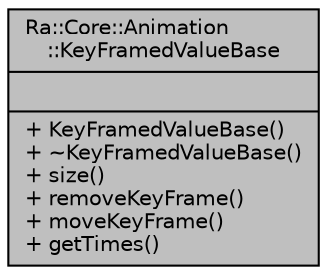 digraph "Ra::Core::Animation::KeyFramedValueBase"
{
 // INTERACTIVE_SVG=YES
 // LATEX_PDF_SIZE
  edge [fontname="Helvetica",fontsize="10",labelfontname="Helvetica",labelfontsize="10"];
  node [fontname="Helvetica",fontsize="10",shape=record];
  Node1 [label="{Ra::Core::Animation\l::KeyFramedValueBase\n||+ KeyFramedValueBase()\l+ ~KeyFramedValueBase()\l+ size()\l+ removeKeyFrame()\l+ moveKeyFrame()\l+ getTimes()\l}",height=0.2,width=0.4,color="black", fillcolor="grey75", style="filled", fontcolor="black",tooltip=" "];
}
